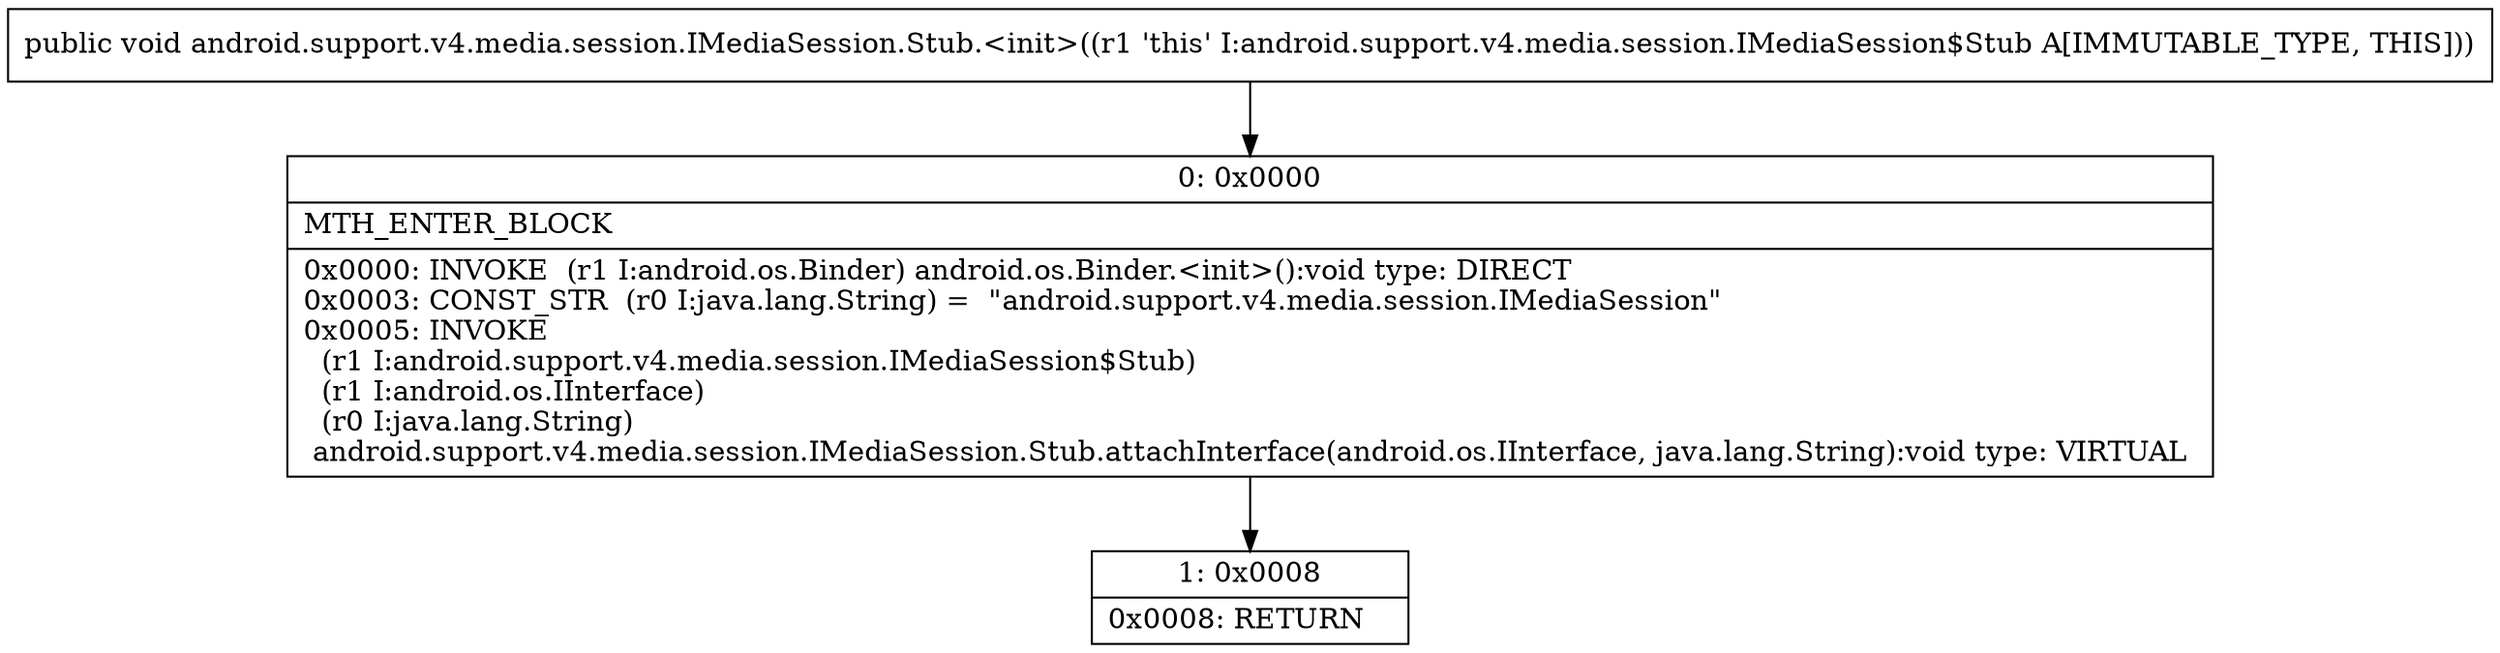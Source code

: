 digraph "CFG forandroid.support.v4.media.session.IMediaSession.Stub.\<init\>()V" {
Node_0 [shape=record,label="{0\:\ 0x0000|MTH_ENTER_BLOCK\l|0x0000: INVOKE  (r1 I:android.os.Binder) android.os.Binder.\<init\>():void type: DIRECT \l0x0003: CONST_STR  (r0 I:java.lang.String) =  \"android.support.v4.media.session.IMediaSession\" \l0x0005: INVOKE  \l  (r1 I:android.support.v4.media.session.IMediaSession$Stub)\l  (r1 I:android.os.IInterface)\l  (r0 I:java.lang.String)\l android.support.v4.media.session.IMediaSession.Stub.attachInterface(android.os.IInterface, java.lang.String):void type: VIRTUAL \l}"];
Node_1 [shape=record,label="{1\:\ 0x0008|0x0008: RETURN   \l}"];
MethodNode[shape=record,label="{public void android.support.v4.media.session.IMediaSession.Stub.\<init\>((r1 'this' I:android.support.v4.media.session.IMediaSession$Stub A[IMMUTABLE_TYPE, THIS])) }"];
MethodNode -> Node_0;
Node_0 -> Node_1;
}

